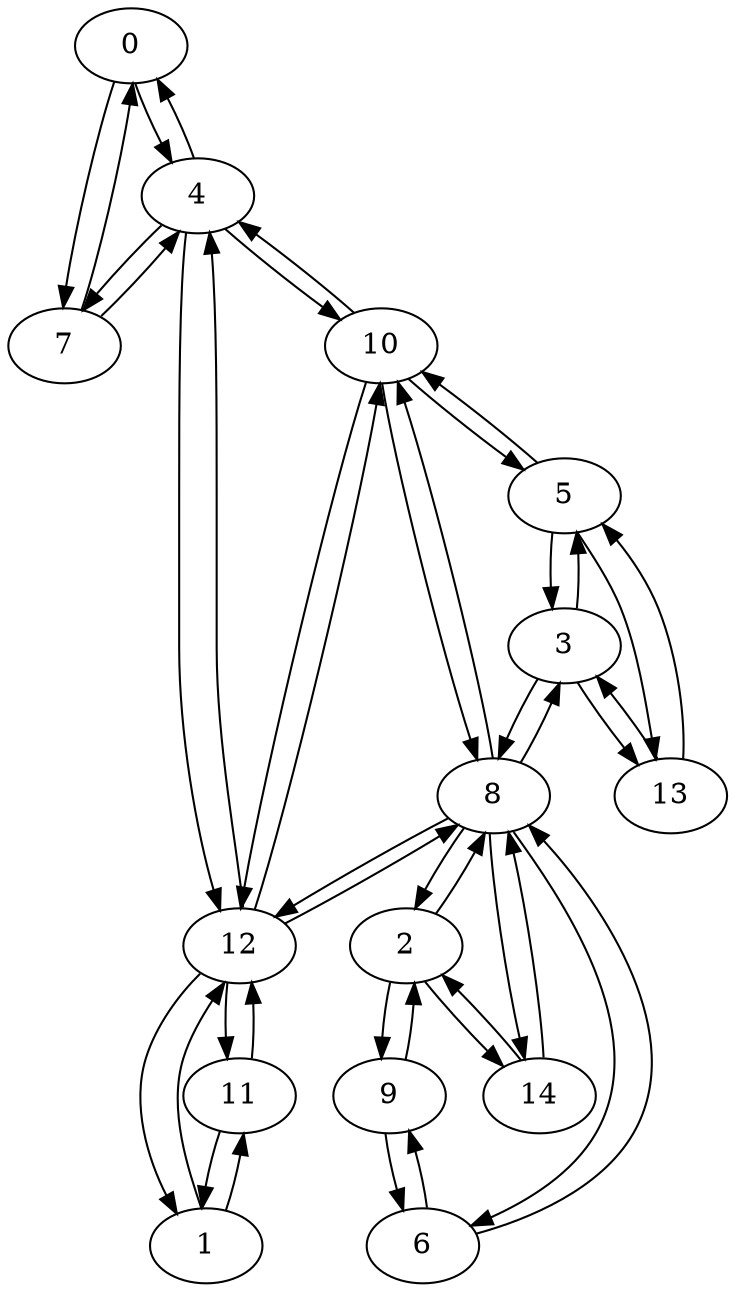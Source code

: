 digraph G {
0 -> 4;
0 -> 7;
1 -> 11;
1 -> 12;
2 -> 8;
2 -> 9;
2 -> 14;
3 -> 5;
3 -> 8;
3 -> 13;
4 -> 0;
4 -> 7;
4 -> 10;
4 -> 12;
5 -> 3;
5 -> 10;
5 -> 13;
6 -> 8;
6 -> 9;
7 -> 0;
7 -> 4;
8 -> 2;
8 -> 3;
8 -> 6;
8 -> 10;
8 -> 12;
8 -> 14;
9 -> 2;
9 -> 6;
10 -> 4;
10 -> 5;
10 -> 8;
10 -> 12;
11 -> 1;
11 -> 12;
12 -> 1;
12 -> 4;
12 -> 8;
12 -> 10;
12 -> 11;
13 -> 3;
13 -> 5;
14 -> 2;
14 -> 8;
}
